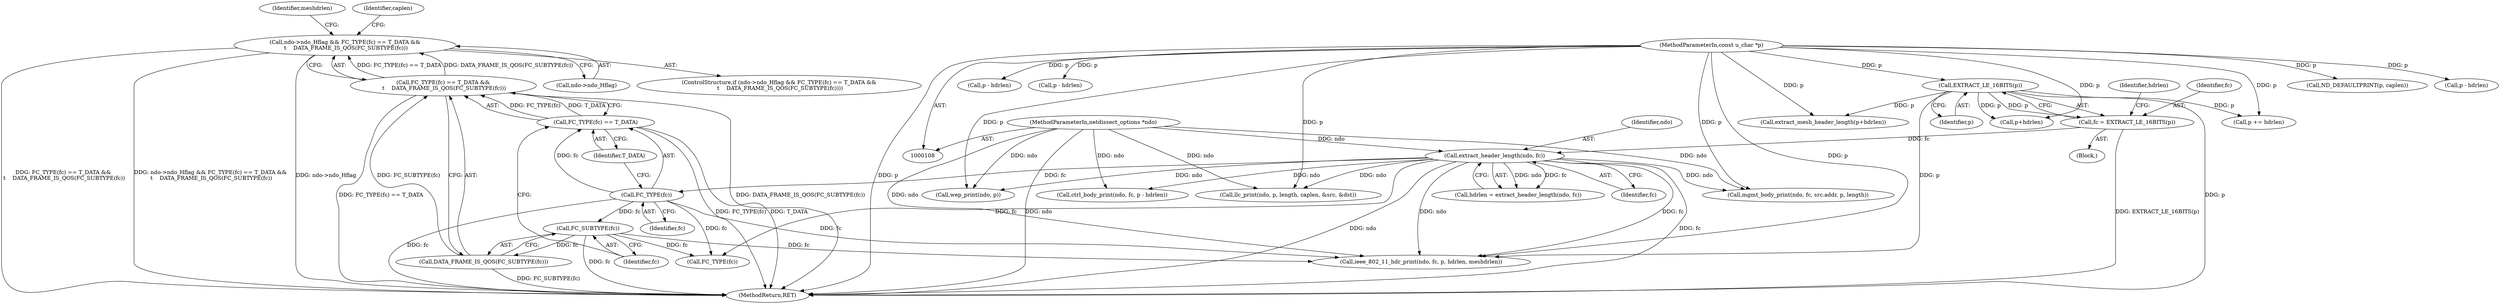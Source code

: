 digraph "0_tcpdump_4846b3c5d0a850e860baf4f07340495d29837d09@pointer" {
"1000197" [label="(Call,ndo->ndo_Hflag && FC_TYPE(fc) == T_DATA &&\n \t    DATA_FRAME_IS_QOS(FC_SUBTYPE(fc)))"];
"1000201" [label="(Call,FC_TYPE(fc) == T_DATA &&\n \t    DATA_FRAME_IS_QOS(FC_SUBTYPE(fc)))"];
"1000202" [label="(Call,FC_TYPE(fc) == T_DATA)"];
"1000203" [label="(Call,FC_TYPE(fc))"];
"1000179" [label="(Call,extract_header_length(ndo, fc))"];
"1000109" [label="(MethodParameterIn,netdissect_options *ndo)"];
"1000173" [label="(Call,fc = EXTRACT_LE_16BITS(p))"];
"1000175" [label="(Call,EXTRACT_LE_16BITS(p))"];
"1000110" [label="(MethodParameterIn,const u_char *p)"];
"1000206" [label="(Call,DATA_FRAME_IS_QOS(FC_SUBTYPE(fc)))"];
"1000207" [label="(Call,FC_SUBTYPE(fc))"];
"1000382" [label="(Call,llc_print(ndo, p, length, caplen, &src, &dst))"];
"1000401" [label="(Call,ND_DEFAULTPRINT(p, caplen))"];
"1000198" [label="(Call,ndo->ndo_Hflag)"];
"1000197" [label="(Call,ndo->ndo_Hflag && FC_TYPE(fc) == T_DATA &&\n \t    DATA_FRAME_IS_QOS(FC_SUBTYPE(fc)))"];
"1000202" [label="(Call,FC_TYPE(fc) == T_DATA)"];
"1000115" [label="(Block,)"];
"1000175" [label="(Call,EXTRACT_LE_16BITS(p))"];
"1000201" [label="(Call,FC_TYPE(fc) == T_DATA &&\n \t    DATA_FRAME_IS_QOS(FC_SUBTYPE(fc)))"];
"1000320" [label="(Call,ctrl_body_print(ndo, fc, p - hdrlen))"];
"1000177" [label="(Call,hdrlen = extract_header_length(ndo, fc))"];
"1000416" [label="(MethodReturn,RET)"];
"1000176" [label="(Identifier,p)"];
"1000204" [label="(Identifier,fc)"];
"1000179" [label="(Call,extract_header_length(ndo, fc))"];
"1000286" [label="(Call,p - hdrlen)"];
"1000203" [label="(Call,FC_TYPE(fc))"];
"1000109" [label="(MethodParameterIn,netdissect_options *ndo)"];
"1000236" [label="(Identifier,meshdrlen)"];
"1000281" [label="(Call,FC_TYPE(fc))"];
"1000181" [label="(Identifier,fc)"];
"1000299" [label="(Call,mgmt_body_print(ndo, fc, src.addr, p, length))"];
"1000205" [label="(Identifier,T_DATA)"];
"1000196" [label="(ControlStructure,if (ndo->ndo_Hflag && FC_TYPE(fc) == T_DATA &&\n \t    DATA_FRAME_IS_QOS(FC_SUBTYPE(fc))))"];
"1000206" [label="(Call,DATA_FRAME_IS_QOS(FC_SUBTYPE(fc)))"];
"1000174" [label="(Identifier,fc)"];
"1000110" [label="(MethodParameterIn,const u_char *p)"];
"1000323" [label="(Call,p - hdrlen)"];
"1000178" [label="(Identifier,hdrlen)"];
"1000173" [label="(Call,fc = EXTRACT_LE_16BITS(p))"];
"1000369" [label="(Call,p - hdrlen)"];
"1000208" [label="(Identifier,fc)"];
"1000227" [label="(Call,extract_mesh_header_length(p+hdrlen))"];
"1000180" [label="(Identifier,ndo)"];
"1000212" [label="(Identifier,caplen)"];
"1000207" [label="(Call,FC_SUBTYPE(fc))"];
"1000353" [label="(Call,wep_print(ndo, p))"];
"1000228" [label="(Call,p+hdrlen)"];
"1000267" [label="(Call,p += hdrlen)"];
"1000255" [label="(Call,ieee_802_11_hdr_print(ndo, fc, p, hdrlen, meshdrlen))"];
"1000197" -> "1000196"  [label="AST: "];
"1000197" -> "1000198"  [label="CFG: "];
"1000197" -> "1000201"  [label="CFG: "];
"1000198" -> "1000197"  [label="AST: "];
"1000201" -> "1000197"  [label="AST: "];
"1000212" -> "1000197"  [label="CFG: "];
"1000236" -> "1000197"  [label="CFG: "];
"1000197" -> "1000416"  [label="DDG: FC_TYPE(fc) == T_DATA &&\n \t    DATA_FRAME_IS_QOS(FC_SUBTYPE(fc))"];
"1000197" -> "1000416"  [label="DDG: ndo->ndo_Hflag && FC_TYPE(fc) == T_DATA &&\n \t    DATA_FRAME_IS_QOS(FC_SUBTYPE(fc))"];
"1000197" -> "1000416"  [label="DDG: ndo->ndo_Hflag"];
"1000201" -> "1000197"  [label="DDG: FC_TYPE(fc) == T_DATA"];
"1000201" -> "1000197"  [label="DDG: DATA_FRAME_IS_QOS(FC_SUBTYPE(fc))"];
"1000201" -> "1000202"  [label="CFG: "];
"1000201" -> "1000206"  [label="CFG: "];
"1000202" -> "1000201"  [label="AST: "];
"1000206" -> "1000201"  [label="AST: "];
"1000201" -> "1000416"  [label="DDG: DATA_FRAME_IS_QOS(FC_SUBTYPE(fc))"];
"1000201" -> "1000416"  [label="DDG: FC_TYPE(fc) == T_DATA"];
"1000202" -> "1000201"  [label="DDG: FC_TYPE(fc)"];
"1000202" -> "1000201"  [label="DDG: T_DATA"];
"1000206" -> "1000201"  [label="DDG: FC_SUBTYPE(fc)"];
"1000202" -> "1000205"  [label="CFG: "];
"1000203" -> "1000202"  [label="AST: "];
"1000205" -> "1000202"  [label="AST: "];
"1000208" -> "1000202"  [label="CFG: "];
"1000202" -> "1000416"  [label="DDG: FC_TYPE(fc)"];
"1000202" -> "1000416"  [label="DDG: T_DATA"];
"1000203" -> "1000202"  [label="DDG: fc"];
"1000203" -> "1000204"  [label="CFG: "];
"1000204" -> "1000203"  [label="AST: "];
"1000205" -> "1000203"  [label="CFG: "];
"1000203" -> "1000416"  [label="DDG: fc"];
"1000179" -> "1000203"  [label="DDG: fc"];
"1000203" -> "1000207"  [label="DDG: fc"];
"1000203" -> "1000255"  [label="DDG: fc"];
"1000203" -> "1000281"  [label="DDG: fc"];
"1000179" -> "1000177"  [label="AST: "];
"1000179" -> "1000181"  [label="CFG: "];
"1000180" -> "1000179"  [label="AST: "];
"1000181" -> "1000179"  [label="AST: "];
"1000177" -> "1000179"  [label="CFG: "];
"1000179" -> "1000416"  [label="DDG: fc"];
"1000179" -> "1000416"  [label="DDG: ndo"];
"1000179" -> "1000177"  [label="DDG: ndo"];
"1000179" -> "1000177"  [label="DDG: fc"];
"1000109" -> "1000179"  [label="DDG: ndo"];
"1000173" -> "1000179"  [label="DDG: fc"];
"1000179" -> "1000255"  [label="DDG: ndo"];
"1000179" -> "1000255"  [label="DDG: fc"];
"1000179" -> "1000281"  [label="DDG: fc"];
"1000179" -> "1000299"  [label="DDG: ndo"];
"1000179" -> "1000320"  [label="DDG: ndo"];
"1000179" -> "1000353"  [label="DDG: ndo"];
"1000179" -> "1000382"  [label="DDG: ndo"];
"1000109" -> "1000108"  [label="AST: "];
"1000109" -> "1000416"  [label="DDG: ndo"];
"1000109" -> "1000255"  [label="DDG: ndo"];
"1000109" -> "1000299"  [label="DDG: ndo"];
"1000109" -> "1000320"  [label="DDG: ndo"];
"1000109" -> "1000353"  [label="DDG: ndo"];
"1000109" -> "1000382"  [label="DDG: ndo"];
"1000173" -> "1000115"  [label="AST: "];
"1000173" -> "1000175"  [label="CFG: "];
"1000174" -> "1000173"  [label="AST: "];
"1000175" -> "1000173"  [label="AST: "];
"1000178" -> "1000173"  [label="CFG: "];
"1000173" -> "1000416"  [label="DDG: EXTRACT_LE_16BITS(p)"];
"1000175" -> "1000173"  [label="DDG: p"];
"1000175" -> "1000176"  [label="CFG: "];
"1000176" -> "1000175"  [label="AST: "];
"1000175" -> "1000416"  [label="DDG: p"];
"1000110" -> "1000175"  [label="DDG: p"];
"1000175" -> "1000227"  [label="DDG: p"];
"1000175" -> "1000228"  [label="DDG: p"];
"1000175" -> "1000255"  [label="DDG: p"];
"1000175" -> "1000267"  [label="DDG: p"];
"1000110" -> "1000108"  [label="AST: "];
"1000110" -> "1000416"  [label="DDG: p"];
"1000110" -> "1000227"  [label="DDG: p"];
"1000110" -> "1000228"  [label="DDG: p"];
"1000110" -> "1000255"  [label="DDG: p"];
"1000110" -> "1000267"  [label="DDG: p"];
"1000110" -> "1000286"  [label="DDG: p"];
"1000110" -> "1000299"  [label="DDG: p"];
"1000110" -> "1000323"  [label="DDG: p"];
"1000110" -> "1000353"  [label="DDG: p"];
"1000110" -> "1000369"  [label="DDG: p"];
"1000110" -> "1000382"  [label="DDG: p"];
"1000110" -> "1000401"  [label="DDG: p"];
"1000206" -> "1000207"  [label="CFG: "];
"1000207" -> "1000206"  [label="AST: "];
"1000206" -> "1000416"  [label="DDG: FC_SUBTYPE(fc)"];
"1000207" -> "1000206"  [label="DDG: fc"];
"1000207" -> "1000208"  [label="CFG: "];
"1000208" -> "1000207"  [label="AST: "];
"1000207" -> "1000416"  [label="DDG: fc"];
"1000207" -> "1000255"  [label="DDG: fc"];
"1000207" -> "1000281"  [label="DDG: fc"];
}
